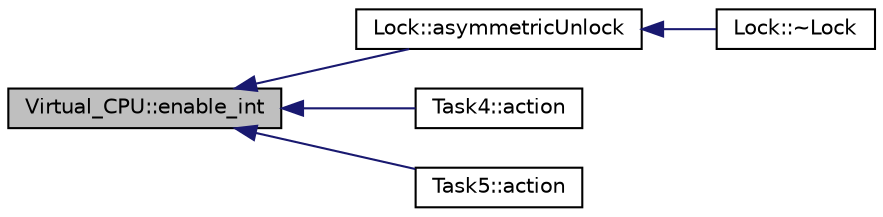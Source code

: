 digraph G
{
  bgcolor="transparent";
  edge [fontname="Helvetica",fontsize="10",labelfontname="Helvetica",labelfontsize="10"];
  node [fontname="Helvetica",fontsize="10",shape=record];
  rankdir="LR";
  Node1 [label="Virtual_CPU::enable_int",height=0.2,width=0.4,color="black", fillcolor="grey75", style="filled" fontcolor="black"];
  Node1 -> Node2 [dir="back",color="midnightblue",fontsize="10",style="solid",fontname="Helvetica"];
  Node2 [label="Lock::asymmetricUnlock",height=0.2,width=0.4,color="black",URL="$classLock.html#aad19368fb0bc0983e7fa2cd540c66907",tooltip="Explicit unlocking in asymmetric contexts."];
  Node2 -> Node3 [dir="back",color="midnightblue",fontsize="10",style="solid",fontname="Helvetica"];
  Node3 [label="Lock::~Lock",height=0.2,width=0.4,color="black",URL="$classLock.html#a7ab6d9485c8665bb3643710432882971",tooltip="Lock destruction"];
  Node1 -> Node4 [dir="back",color="midnightblue",fontsize="10",style="solid",fontname="Helvetica"];
  Node4 [label="Task4::action",height=0.2,width=0.4,color="black",URL="$classTask4.html#a2a7d07836599ad51be274201cf6c2027",tooltip="start operation"];
  Node1 -> Node5 [dir="back",color="midnightblue",fontsize="10",style="solid",fontname="Helvetica"];
  Node5 [label="Task5::action",height=0.2,width=0.4,color="black",URL="$classTask5.html#a9348e9a0fadd86b7e76c66d66521fe39",tooltip="Functionality of the fifth test application."];
}
